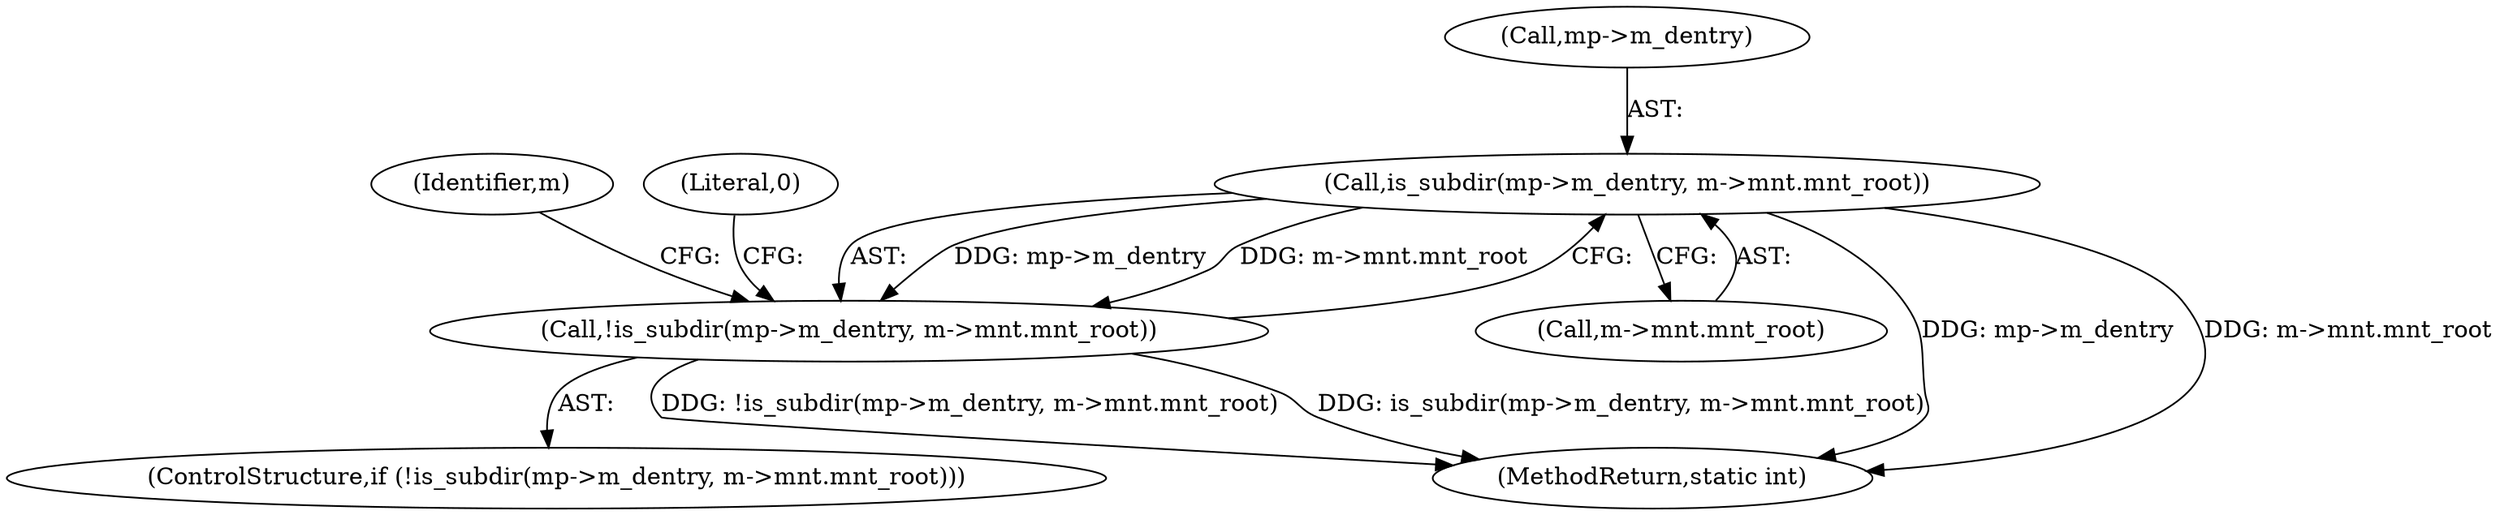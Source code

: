 digraph "0_linux_d29216842a85c7970c536108e093963f02714498_5@pointer" {
"1000116" [label="(Call,is_subdir(mp->m_dentry, m->mnt.mnt_root))"];
"1000115" [label="(Call,!is_subdir(mp->m_dentry, m->mnt.mnt_root))"];
"1000116" [label="(Call,is_subdir(mp->m_dentry, m->mnt.mnt_root))"];
"1000117" [label="(Call,mp->m_dentry)"];
"1000129" [label="(Identifier,m)"];
"1000114" [label="(ControlStructure,if (!is_subdir(mp->m_dentry, m->mnt.mnt_root)))"];
"1000126" [label="(Literal,0)"];
"1000115" [label="(Call,!is_subdir(mp->m_dentry, m->mnt.mnt_root))"];
"1000120" [label="(Call,m->mnt.mnt_root)"];
"1000273" [label="(MethodReturn,static int)"];
"1000116" -> "1000115"  [label="AST: "];
"1000116" -> "1000120"  [label="CFG: "];
"1000117" -> "1000116"  [label="AST: "];
"1000120" -> "1000116"  [label="AST: "];
"1000115" -> "1000116"  [label="CFG: "];
"1000116" -> "1000273"  [label="DDG: mp->m_dentry"];
"1000116" -> "1000273"  [label="DDG: m->mnt.mnt_root"];
"1000116" -> "1000115"  [label="DDG: mp->m_dentry"];
"1000116" -> "1000115"  [label="DDG: m->mnt.mnt_root"];
"1000115" -> "1000114"  [label="AST: "];
"1000126" -> "1000115"  [label="CFG: "];
"1000129" -> "1000115"  [label="CFG: "];
"1000115" -> "1000273"  [label="DDG: !is_subdir(mp->m_dentry, m->mnt.mnt_root)"];
"1000115" -> "1000273"  [label="DDG: is_subdir(mp->m_dentry, m->mnt.mnt_root)"];
}
